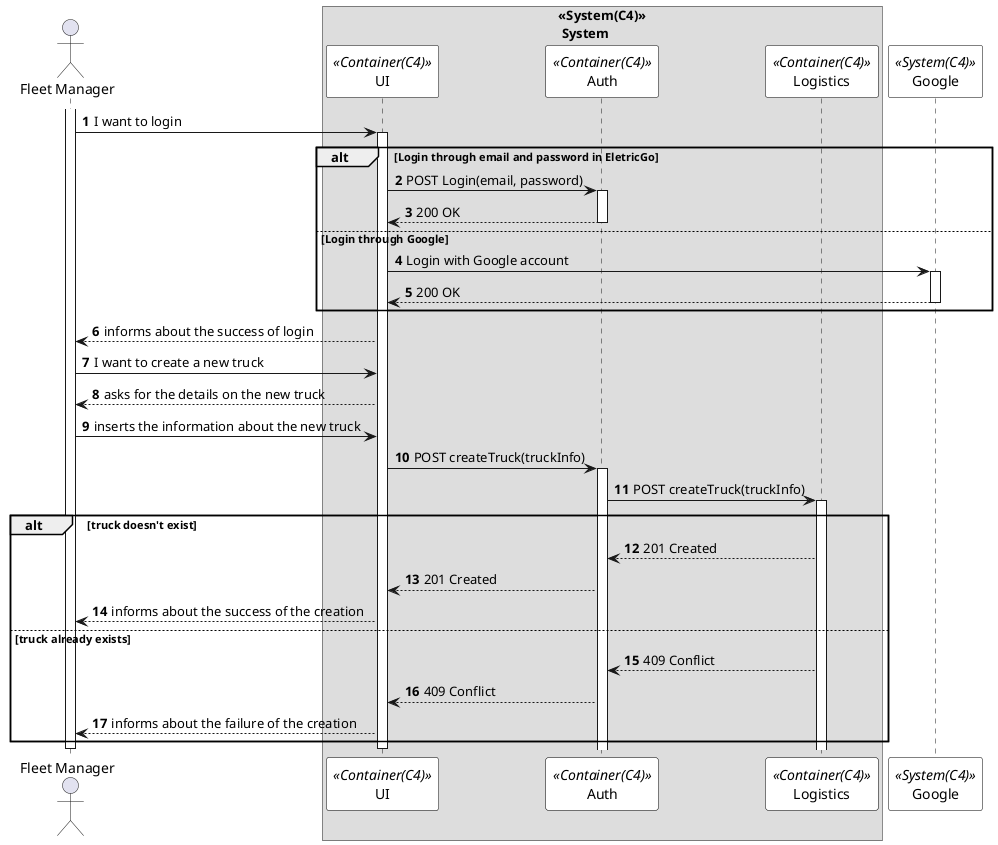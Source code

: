 @startuml createTruckSD
autonumber

skinparam sequence {
ParticipantBorderColor black
ParticipantBackgroundColor white
}

actor "Fleet Manager" as manager
box "<<System(C4)>>\n System"
participant UI as UI <<Container(C4)>>
participant Auth as Auth <<Container(C4)>>
participant Logistics as Logistics <<Container(C4)>>
end box

participant Google as Google <<System(C4)>>


activate manager
manager->UI: I want to login
activate UI

alt Login through email and password in EletricGo

UI -> Auth: POST Login(email, password)
activate Auth

Auth --> UI: 200 OK
deactivate Auth

else Login through Google

UI -> Google: Login with Google account
activate Google
Google --> UI: 200 OK
deactivate Google

end



UI --> manager: informs about the success of login

manager -> UI: I want to create a new truck

UI --> manager: asks for the details on the new truck

manager -> UI: inserts the information about the new truck

UI -> Auth: POST createTruck(truckInfo)
activate Auth
Auth -> Logistics: POST createTruck(truckInfo)
activate Logistics

alt truck doesn't exist

Logistics --> Auth: 201 Created
Auth --> UI: 201 Created
UI --> manager: informs about the success of the creation

else truck already exists

Logistics --> Auth: 409 Conflict
Auth --> UI: 409 Conflict
UI --> manager: informs about the failure of the creation

end

deactivate UI
deactivate manager
@enduml